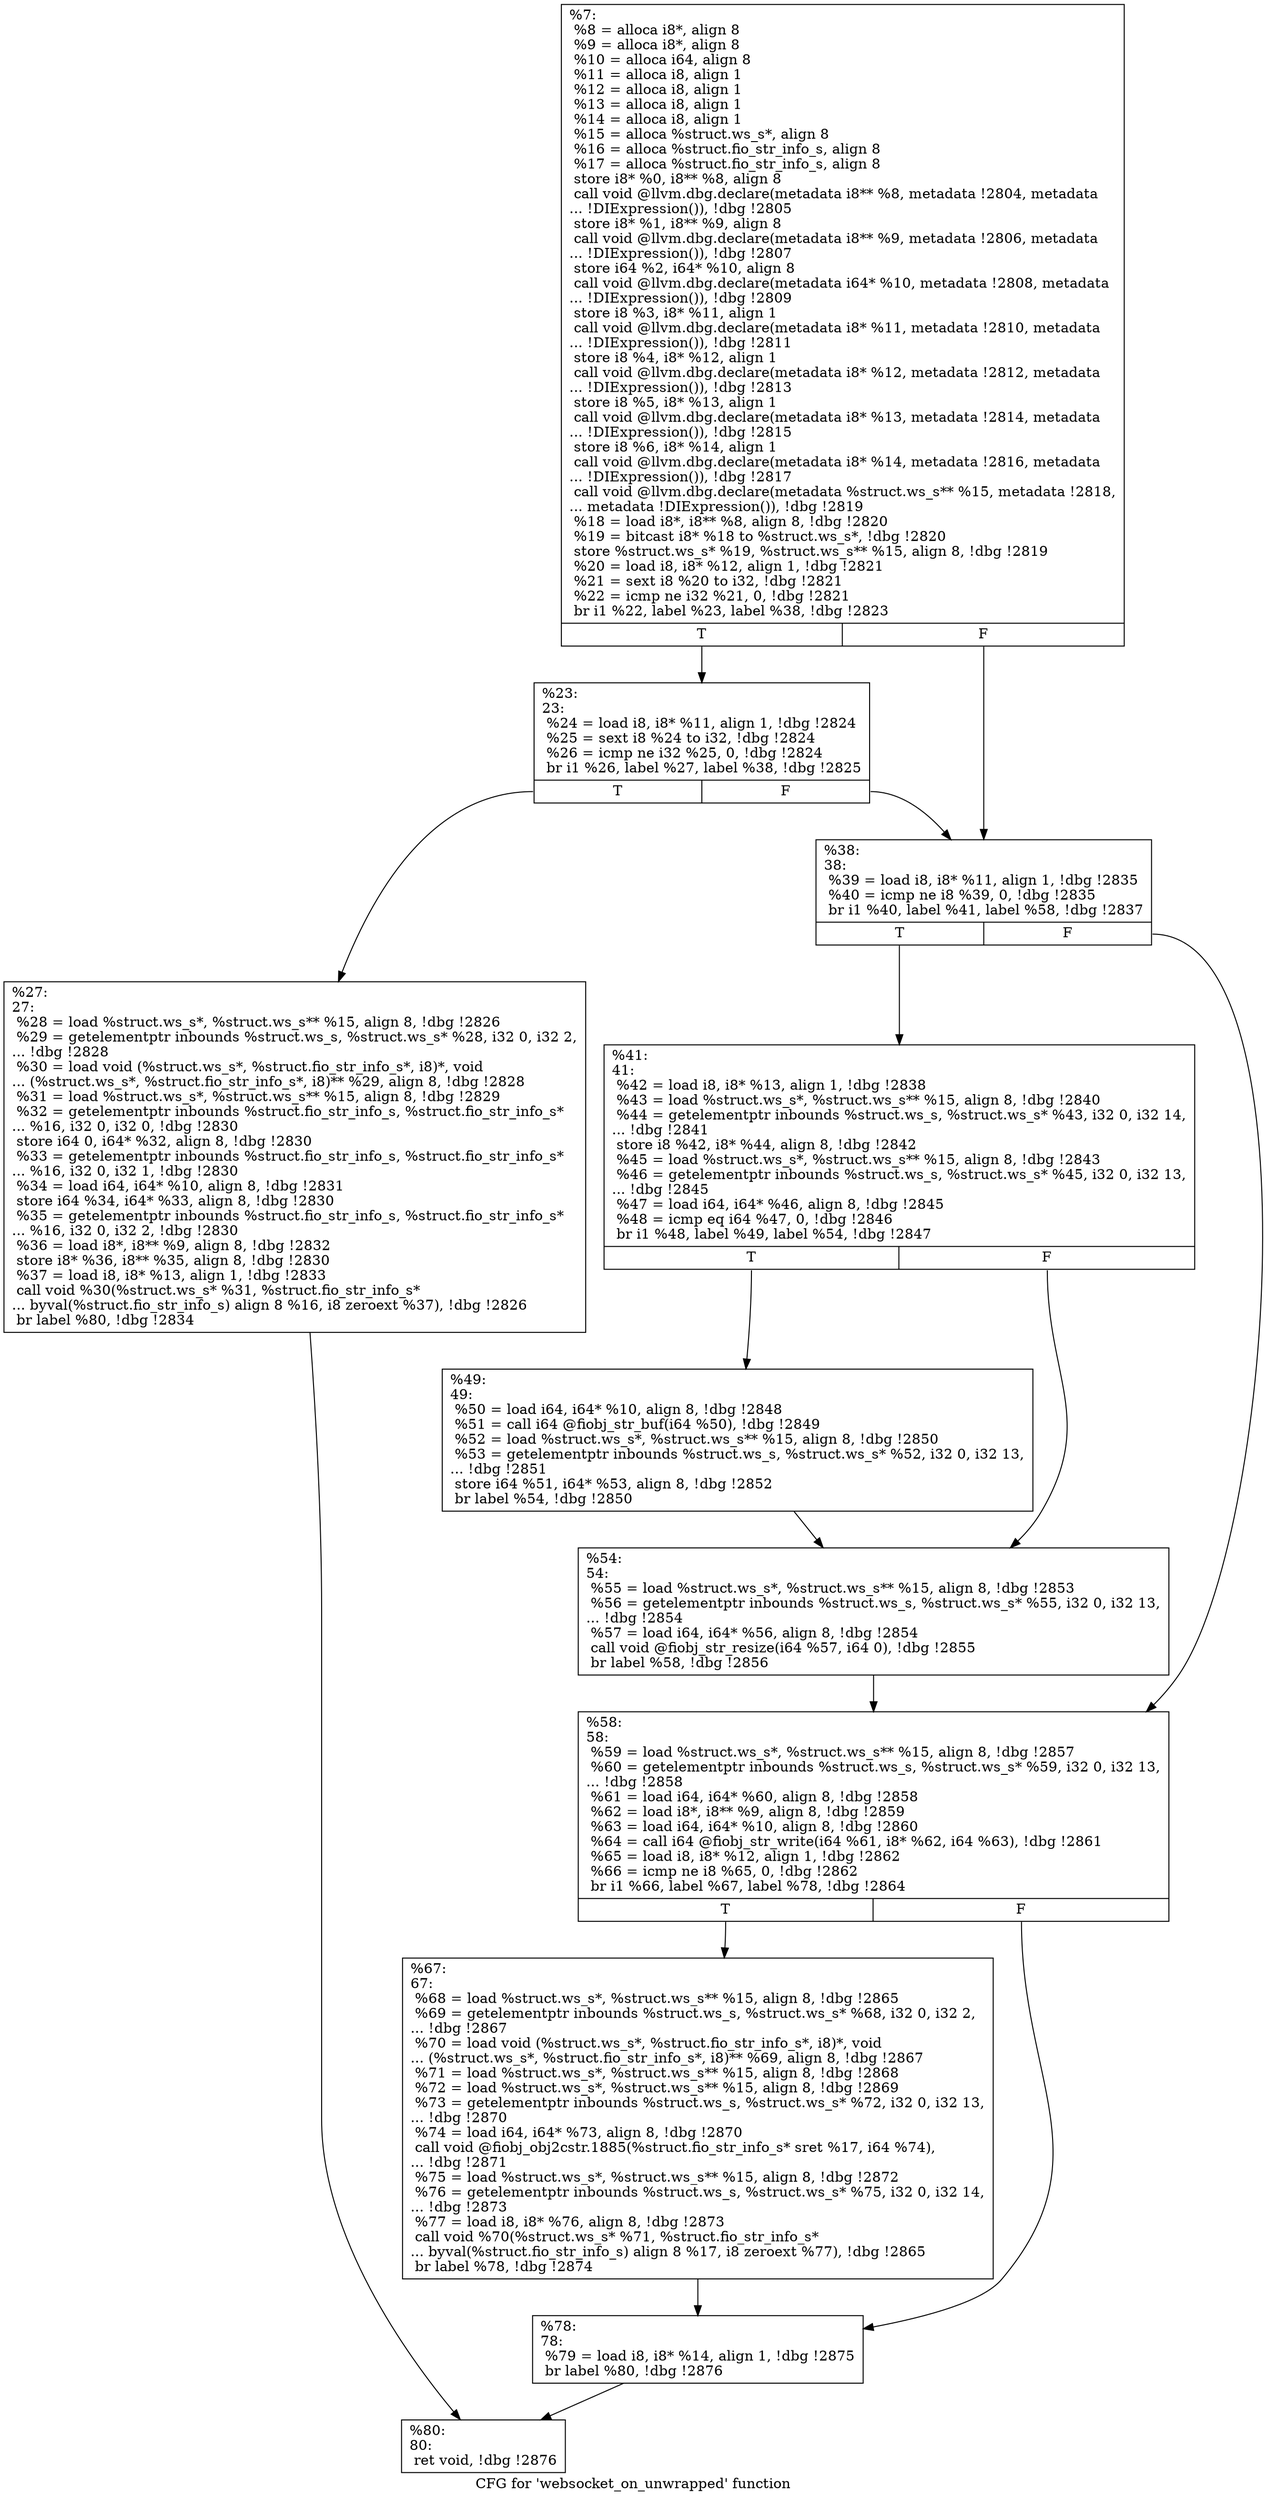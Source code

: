 digraph "CFG for 'websocket_on_unwrapped' function" {
	label="CFG for 'websocket_on_unwrapped' function";

	Node0x5568525c0a10 [shape=record,label="{%7:\l  %8 = alloca i8*, align 8\l  %9 = alloca i8*, align 8\l  %10 = alloca i64, align 8\l  %11 = alloca i8, align 1\l  %12 = alloca i8, align 1\l  %13 = alloca i8, align 1\l  %14 = alloca i8, align 1\l  %15 = alloca %struct.ws_s*, align 8\l  %16 = alloca %struct.fio_str_info_s, align 8\l  %17 = alloca %struct.fio_str_info_s, align 8\l  store i8* %0, i8** %8, align 8\l  call void @llvm.dbg.declare(metadata i8** %8, metadata !2804, metadata\l... !DIExpression()), !dbg !2805\l  store i8* %1, i8** %9, align 8\l  call void @llvm.dbg.declare(metadata i8** %9, metadata !2806, metadata\l... !DIExpression()), !dbg !2807\l  store i64 %2, i64* %10, align 8\l  call void @llvm.dbg.declare(metadata i64* %10, metadata !2808, metadata\l... !DIExpression()), !dbg !2809\l  store i8 %3, i8* %11, align 1\l  call void @llvm.dbg.declare(metadata i8* %11, metadata !2810, metadata\l... !DIExpression()), !dbg !2811\l  store i8 %4, i8* %12, align 1\l  call void @llvm.dbg.declare(metadata i8* %12, metadata !2812, metadata\l... !DIExpression()), !dbg !2813\l  store i8 %5, i8* %13, align 1\l  call void @llvm.dbg.declare(metadata i8* %13, metadata !2814, metadata\l... !DIExpression()), !dbg !2815\l  store i8 %6, i8* %14, align 1\l  call void @llvm.dbg.declare(metadata i8* %14, metadata !2816, metadata\l... !DIExpression()), !dbg !2817\l  call void @llvm.dbg.declare(metadata %struct.ws_s** %15, metadata !2818,\l... metadata !DIExpression()), !dbg !2819\l  %18 = load i8*, i8** %8, align 8, !dbg !2820\l  %19 = bitcast i8* %18 to %struct.ws_s*, !dbg !2820\l  store %struct.ws_s* %19, %struct.ws_s** %15, align 8, !dbg !2819\l  %20 = load i8, i8* %12, align 1, !dbg !2821\l  %21 = sext i8 %20 to i32, !dbg !2821\l  %22 = icmp ne i32 %21, 0, !dbg !2821\l  br i1 %22, label %23, label %38, !dbg !2823\l|{<s0>T|<s1>F}}"];
	Node0x5568525c0a10:s0 -> Node0x5568525c0ac0;
	Node0x5568525c0a10:s1 -> Node0x5568525c0b60;
	Node0x5568525c0ac0 [shape=record,label="{%23:\l23:                                               \l  %24 = load i8, i8* %11, align 1, !dbg !2824\l  %25 = sext i8 %24 to i32, !dbg !2824\l  %26 = icmp ne i32 %25, 0, !dbg !2824\l  br i1 %26, label %27, label %38, !dbg !2825\l|{<s0>T|<s1>F}}"];
	Node0x5568525c0ac0:s0 -> Node0x5568525c0b10;
	Node0x5568525c0ac0:s1 -> Node0x5568525c0b60;
	Node0x5568525c0b10 [shape=record,label="{%27:\l27:                                               \l  %28 = load %struct.ws_s*, %struct.ws_s** %15, align 8, !dbg !2826\l  %29 = getelementptr inbounds %struct.ws_s, %struct.ws_s* %28, i32 0, i32 2,\l... !dbg !2828\l  %30 = load void (%struct.ws_s*, %struct.fio_str_info_s*, i8)*, void\l... (%struct.ws_s*, %struct.fio_str_info_s*, i8)** %29, align 8, !dbg !2828\l  %31 = load %struct.ws_s*, %struct.ws_s** %15, align 8, !dbg !2829\l  %32 = getelementptr inbounds %struct.fio_str_info_s, %struct.fio_str_info_s*\l... %16, i32 0, i32 0, !dbg !2830\l  store i64 0, i64* %32, align 8, !dbg !2830\l  %33 = getelementptr inbounds %struct.fio_str_info_s, %struct.fio_str_info_s*\l... %16, i32 0, i32 1, !dbg !2830\l  %34 = load i64, i64* %10, align 8, !dbg !2831\l  store i64 %34, i64* %33, align 8, !dbg !2830\l  %35 = getelementptr inbounds %struct.fio_str_info_s, %struct.fio_str_info_s*\l... %16, i32 0, i32 2, !dbg !2830\l  %36 = load i8*, i8** %9, align 8, !dbg !2832\l  store i8* %36, i8** %35, align 8, !dbg !2830\l  %37 = load i8, i8* %13, align 1, !dbg !2833\l  call void %30(%struct.ws_s* %31, %struct.fio_str_info_s*\l... byval(%struct.fio_str_info_s) align 8 %16, i8 zeroext %37), !dbg !2826\l  br label %80, !dbg !2834\l}"];
	Node0x5568525c0b10 -> Node0x5568525c0d90;
	Node0x5568525c0b60 [shape=record,label="{%38:\l38:                                               \l  %39 = load i8, i8* %11, align 1, !dbg !2835\l  %40 = icmp ne i8 %39, 0, !dbg !2835\l  br i1 %40, label %41, label %58, !dbg !2837\l|{<s0>T|<s1>F}}"];
	Node0x5568525c0b60:s0 -> Node0x5568525c0bb0;
	Node0x5568525c0b60:s1 -> Node0x5568525c0ca0;
	Node0x5568525c0bb0 [shape=record,label="{%41:\l41:                                               \l  %42 = load i8, i8* %13, align 1, !dbg !2838\l  %43 = load %struct.ws_s*, %struct.ws_s** %15, align 8, !dbg !2840\l  %44 = getelementptr inbounds %struct.ws_s, %struct.ws_s* %43, i32 0, i32 14,\l... !dbg !2841\l  store i8 %42, i8* %44, align 8, !dbg !2842\l  %45 = load %struct.ws_s*, %struct.ws_s** %15, align 8, !dbg !2843\l  %46 = getelementptr inbounds %struct.ws_s, %struct.ws_s* %45, i32 0, i32 13,\l... !dbg !2845\l  %47 = load i64, i64* %46, align 8, !dbg !2845\l  %48 = icmp eq i64 %47, 0, !dbg !2846\l  br i1 %48, label %49, label %54, !dbg !2847\l|{<s0>T|<s1>F}}"];
	Node0x5568525c0bb0:s0 -> Node0x5568525c0c00;
	Node0x5568525c0bb0:s1 -> Node0x5568525c0c50;
	Node0x5568525c0c00 [shape=record,label="{%49:\l49:                                               \l  %50 = load i64, i64* %10, align 8, !dbg !2848\l  %51 = call i64 @fiobj_str_buf(i64 %50), !dbg !2849\l  %52 = load %struct.ws_s*, %struct.ws_s** %15, align 8, !dbg !2850\l  %53 = getelementptr inbounds %struct.ws_s, %struct.ws_s* %52, i32 0, i32 13,\l... !dbg !2851\l  store i64 %51, i64* %53, align 8, !dbg !2852\l  br label %54, !dbg !2850\l}"];
	Node0x5568525c0c00 -> Node0x5568525c0c50;
	Node0x5568525c0c50 [shape=record,label="{%54:\l54:                                               \l  %55 = load %struct.ws_s*, %struct.ws_s** %15, align 8, !dbg !2853\l  %56 = getelementptr inbounds %struct.ws_s, %struct.ws_s* %55, i32 0, i32 13,\l... !dbg !2854\l  %57 = load i64, i64* %56, align 8, !dbg !2854\l  call void @fiobj_str_resize(i64 %57, i64 0), !dbg !2855\l  br label %58, !dbg !2856\l}"];
	Node0x5568525c0c50 -> Node0x5568525c0ca0;
	Node0x5568525c0ca0 [shape=record,label="{%58:\l58:                                               \l  %59 = load %struct.ws_s*, %struct.ws_s** %15, align 8, !dbg !2857\l  %60 = getelementptr inbounds %struct.ws_s, %struct.ws_s* %59, i32 0, i32 13,\l... !dbg !2858\l  %61 = load i64, i64* %60, align 8, !dbg !2858\l  %62 = load i8*, i8** %9, align 8, !dbg !2859\l  %63 = load i64, i64* %10, align 8, !dbg !2860\l  %64 = call i64 @fiobj_str_write(i64 %61, i8* %62, i64 %63), !dbg !2861\l  %65 = load i8, i8* %12, align 1, !dbg !2862\l  %66 = icmp ne i8 %65, 0, !dbg !2862\l  br i1 %66, label %67, label %78, !dbg !2864\l|{<s0>T|<s1>F}}"];
	Node0x5568525c0ca0:s0 -> Node0x5568525c0cf0;
	Node0x5568525c0ca0:s1 -> Node0x5568525c0d40;
	Node0x5568525c0cf0 [shape=record,label="{%67:\l67:                                               \l  %68 = load %struct.ws_s*, %struct.ws_s** %15, align 8, !dbg !2865\l  %69 = getelementptr inbounds %struct.ws_s, %struct.ws_s* %68, i32 0, i32 2,\l... !dbg !2867\l  %70 = load void (%struct.ws_s*, %struct.fio_str_info_s*, i8)*, void\l... (%struct.ws_s*, %struct.fio_str_info_s*, i8)** %69, align 8, !dbg !2867\l  %71 = load %struct.ws_s*, %struct.ws_s** %15, align 8, !dbg !2868\l  %72 = load %struct.ws_s*, %struct.ws_s** %15, align 8, !dbg !2869\l  %73 = getelementptr inbounds %struct.ws_s, %struct.ws_s* %72, i32 0, i32 13,\l... !dbg !2870\l  %74 = load i64, i64* %73, align 8, !dbg !2870\l  call void @fiobj_obj2cstr.1885(%struct.fio_str_info_s* sret %17, i64 %74),\l... !dbg !2871\l  %75 = load %struct.ws_s*, %struct.ws_s** %15, align 8, !dbg !2872\l  %76 = getelementptr inbounds %struct.ws_s, %struct.ws_s* %75, i32 0, i32 14,\l... !dbg !2873\l  %77 = load i8, i8* %76, align 8, !dbg !2873\l  call void %70(%struct.ws_s* %71, %struct.fio_str_info_s*\l... byval(%struct.fio_str_info_s) align 8 %17, i8 zeroext %77), !dbg !2865\l  br label %78, !dbg !2874\l}"];
	Node0x5568525c0cf0 -> Node0x5568525c0d40;
	Node0x5568525c0d40 [shape=record,label="{%78:\l78:                                               \l  %79 = load i8, i8* %14, align 1, !dbg !2875\l  br label %80, !dbg !2876\l}"];
	Node0x5568525c0d40 -> Node0x5568525c0d90;
	Node0x5568525c0d90 [shape=record,label="{%80:\l80:                                               \l  ret void, !dbg !2876\l}"];
}
